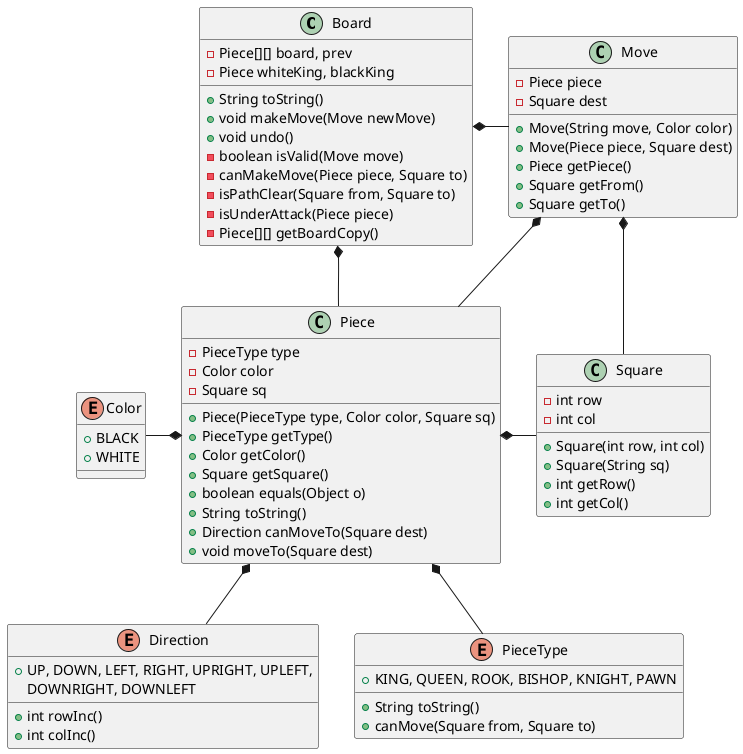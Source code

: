 @startuml


class Board {
    -Piece[][] board, prev
    -Piece whiteKing, blackKing
    +String toString()
    +void makeMove(Move newMove)
    +void undo()
    -boolean isValid(Move move)
    -canMakeMove(Piece piece, Square to)
    -isPathClear(Square from, Square to)
    -isUnderAttack(Piece piece)
    -Piece[][] getBoardCopy()
}

class Piece {
    -PieceType type
    -Color color
    -Square sq
    +Piece(PieceType type, Color color, Square sq)
    +PieceType getType()
    +Color getColor()
    +Square getSquare()
    +boolean equals(Object o)
    +String toString()
    +Direction canMoveTo(Square dest)
    +void moveTo(Square dest)
}

class Move {
    -Piece piece
    -Square dest
    +Move(String move, Color color)
    +Move(Piece piece, Square dest)
    +Piece getPiece()
    +Square getFrom()
    +Square getTo()
}

class Square {
    -int row
    -int col
    +Square(int row, int col)
    +Square(String sq)
    +int getRow()
    +int getCol()
}

enum Color {
    +BLACK
    +WHITE
}

enum Direction {
    +UP, DOWN, LEFT, RIGHT, UPRIGHT, UPLEFT,
    DOWNRIGHT, DOWNLEFT
    +int rowInc()
    +int colInc()
}

enum PieceType {
    +KING, QUEEN, ROOK, BISHOP, KNIGHT, PAWN
    +String toString()
    +canMove(Square from, Square to)
}

Board *- Move
Move *- Square
Move *-- Piece
Board *- Piece
Piece *- Square
Piece *-- PieceType
Piece *-- Direction
Color -* Piece

@enduml